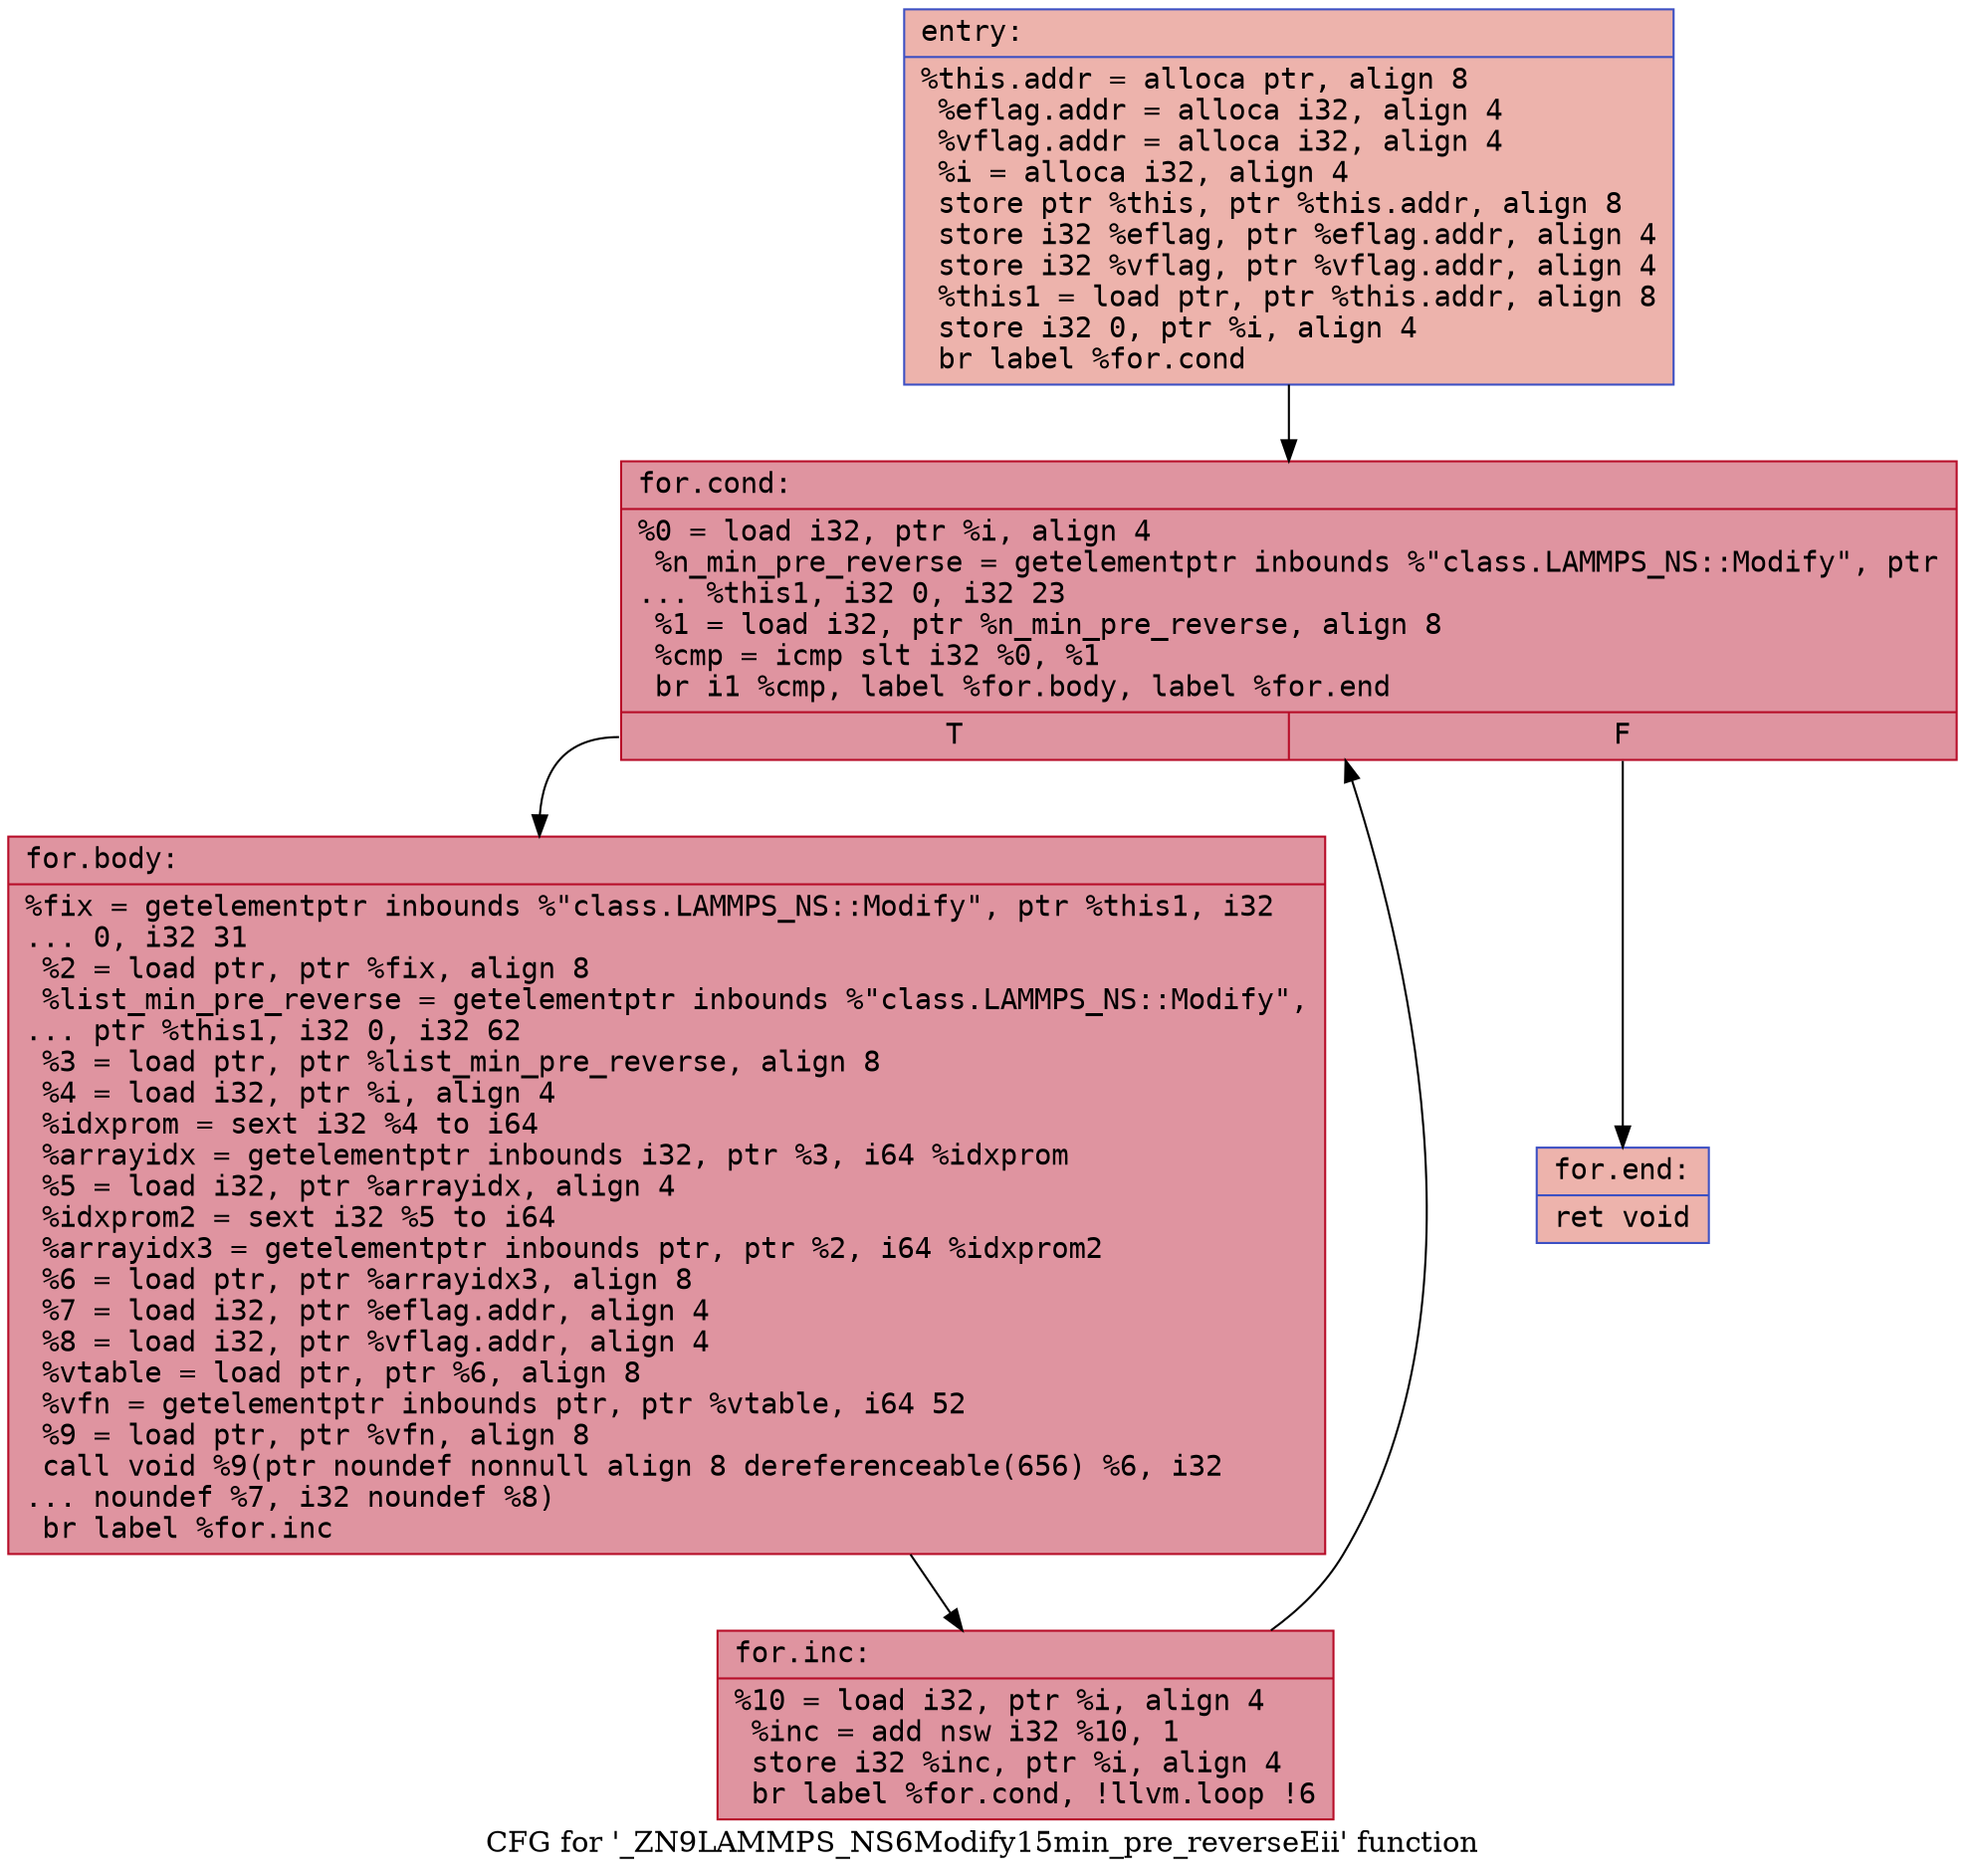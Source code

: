 digraph "CFG for '_ZN9LAMMPS_NS6Modify15min_pre_reverseEii' function" {
	label="CFG for '_ZN9LAMMPS_NS6Modify15min_pre_reverseEii' function";

	Node0x561f162f32c0 [shape=record,color="#3d50c3ff", style=filled, fillcolor="#d6524470" fontname="Courier",label="{entry:\l|  %this.addr = alloca ptr, align 8\l  %eflag.addr = alloca i32, align 4\l  %vflag.addr = alloca i32, align 4\l  %i = alloca i32, align 4\l  store ptr %this, ptr %this.addr, align 8\l  store i32 %eflag, ptr %eflag.addr, align 4\l  store i32 %vflag, ptr %vflag.addr, align 4\l  %this1 = load ptr, ptr %this.addr, align 8\l  store i32 0, ptr %i, align 4\l  br label %for.cond\l}"];
	Node0x561f162f32c0 -> Node0x561f162f3830[tooltip="entry -> for.cond\nProbability 100.00%" ];
	Node0x561f162f3830 [shape=record,color="#b70d28ff", style=filled, fillcolor="#b70d2870" fontname="Courier",label="{for.cond:\l|  %0 = load i32, ptr %i, align 4\l  %n_min_pre_reverse = getelementptr inbounds %\"class.LAMMPS_NS::Modify\", ptr\l... %this1, i32 0, i32 23\l  %1 = load i32, ptr %n_min_pre_reverse, align 8\l  %cmp = icmp slt i32 %0, %1\l  br i1 %cmp, label %for.body, label %for.end\l|{<s0>T|<s1>F}}"];
	Node0x561f162f3830:s0 -> Node0x561f162f3c50[tooltip="for.cond -> for.body\nProbability 96.88%" ];
	Node0x561f162f3830:s1 -> Node0x561f162f31a0[tooltip="for.cond -> for.end\nProbability 3.12%" ];
	Node0x561f162f3c50 [shape=record,color="#b70d28ff", style=filled, fillcolor="#b70d2870" fontname="Courier",label="{for.body:\l|  %fix = getelementptr inbounds %\"class.LAMMPS_NS::Modify\", ptr %this1, i32\l... 0, i32 31\l  %2 = load ptr, ptr %fix, align 8\l  %list_min_pre_reverse = getelementptr inbounds %\"class.LAMMPS_NS::Modify\",\l... ptr %this1, i32 0, i32 62\l  %3 = load ptr, ptr %list_min_pre_reverse, align 8\l  %4 = load i32, ptr %i, align 4\l  %idxprom = sext i32 %4 to i64\l  %arrayidx = getelementptr inbounds i32, ptr %3, i64 %idxprom\l  %5 = load i32, ptr %arrayidx, align 4\l  %idxprom2 = sext i32 %5 to i64\l  %arrayidx3 = getelementptr inbounds ptr, ptr %2, i64 %idxprom2\l  %6 = load ptr, ptr %arrayidx3, align 8\l  %7 = load i32, ptr %eflag.addr, align 4\l  %8 = load i32, ptr %vflag.addr, align 4\l  %vtable = load ptr, ptr %6, align 8\l  %vfn = getelementptr inbounds ptr, ptr %vtable, i64 52\l  %9 = load ptr, ptr %vfn, align 8\l  call void %9(ptr noundef nonnull align 8 dereferenceable(656) %6, i32\l... noundef %7, i32 noundef %8)\l  br label %for.inc\l}"];
	Node0x561f162f3c50 -> Node0x561f162f4940[tooltip="for.body -> for.inc\nProbability 100.00%" ];
	Node0x561f162f4940 [shape=record,color="#b70d28ff", style=filled, fillcolor="#b70d2870" fontname="Courier",label="{for.inc:\l|  %10 = load i32, ptr %i, align 4\l  %inc = add nsw i32 %10, 1\l  store i32 %inc, ptr %i, align 4\l  br label %for.cond, !llvm.loop !6\l}"];
	Node0x561f162f4940 -> Node0x561f162f3830[tooltip="for.inc -> for.cond\nProbability 100.00%" ];
	Node0x561f162f31a0 [shape=record,color="#3d50c3ff", style=filled, fillcolor="#d6524470" fontname="Courier",label="{for.end:\l|  ret void\l}"];
}

